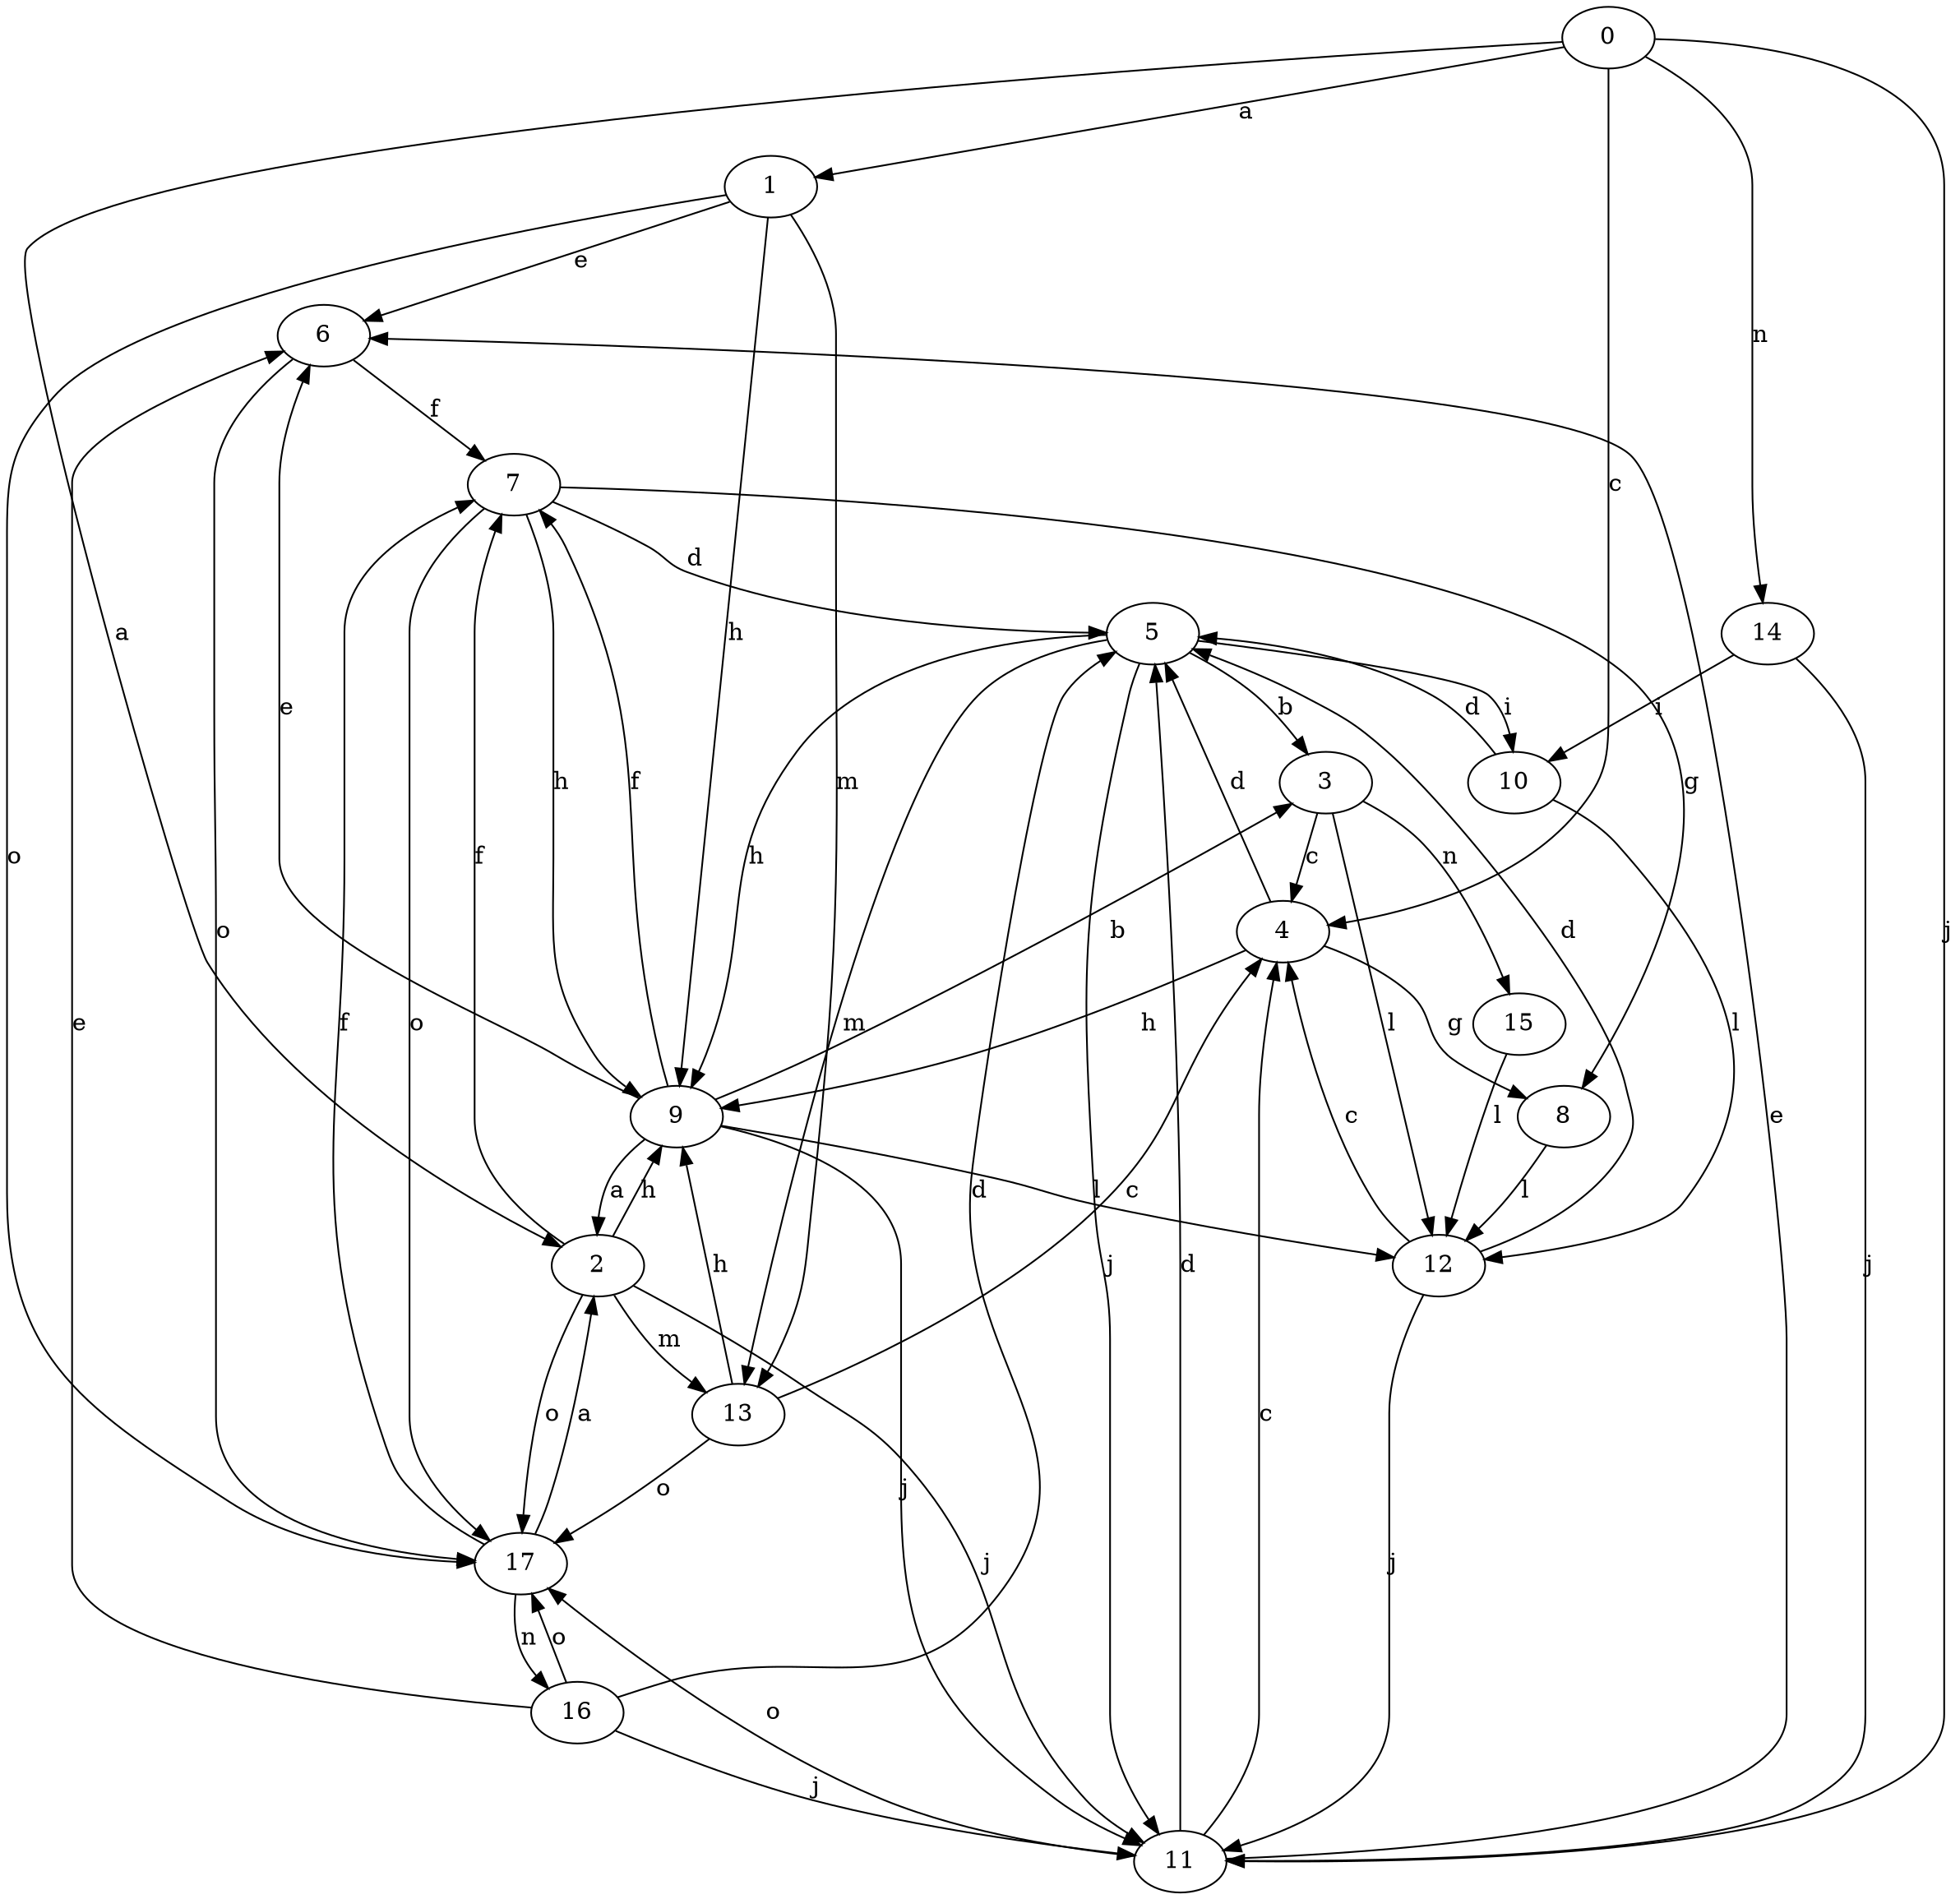 strict digraph  {
0;
1;
2;
3;
4;
5;
6;
7;
8;
9;
10;
11;
12;
13;
14;
15;
16;
17;
0 -> 1  [label=a];
0 -> 2  [label=a];
0 -> 4  [label=c];
0 -> 11  [label=j];
0 -> 14  [label=n];
1 -> 6  [label=e];
1 -> 9  [label=h];
1 -> 13  [label=m];
1 -> 17  [label=o];
2 -> 7  [label=f];
2 -> 9  [label=h];
2 -> 11  [label=j];
2 -> 13  [label=m];
2 -> 17  [label=o];
3 -> 4  [label=c];
3 -> 12  [label=l];
3 -> 15  [label=n];
4 -> 5  [label=d];
4 -> 8  [label=g];
4 -> 9  [label=h];
5 -> 3  [label=b];
5 -> 9  [label=h];
5 -> 10  [label=i];
5 -> 11  [label=j];
5 -> 13  [label=m];
6 -> 7  [label=f];
6 -> 17  [label=o];
7 -> 5  [label=d];
7 -> 8  [label=g];
7 -> 9  [label=h];
7 -> 17  [label=o];
8 -> 12  [label=l];
9 -> 2  [label=a];
9 -> 3  [label=b];
9 -> 6  [label=e];
9 -> 7  [label=f];
9 -> 11  [label=j];
9 -> 12  [label=l];
10 -> 5  [label=d];
10 -> 12  [label=l];
11 -> 4  [label=c];
11 -> 5  [label=d];
11 -> 6  [label=e];
11 -> 17  [label=o];
12 -> 4  [label=c];
12 -> 5  [label=d];
12 -> 11  [label=j];
13 -> 4  [label=c];
13 -> 9  [label=h];
13 -> 17  [label=o];
14 -> 10  [label=i];
14 -> 11  [label=j];
15 -> 12  [label=l];
16 -> 5  [label=d];
16 -> 6  [label=e];
16 -> 11  [label=j];
16 -> 17  [label=o];
17 -> 2  [label=a];
17 -> 7  [label=f];
17 -> 16  [label=n];
}
